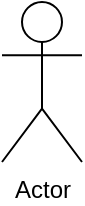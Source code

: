 <mxfile version="21.0.8" type="github"><diagram name="Página-1" id="wYkAtSD9w_JUW6EatPSG"><mxGraphModel dx="1331" dy="796" grid="1" gridSize="10" guides="1" tooltips="1" connect="1" arrows="1" fold="1" page="1" pageScale="1" pageWidth="827" pageHeight="1169" math="0" shadow="0"><root><mxCell id="0"/><mxCell id="1" parent="0"/><mxCell id="hh-LMVOpRI1jBDq2nYwH-1" value="Actor" style="shape=umlActor;verticalLabelPosition=bottom;verticalAlign=top;html=1;outlineConnect=0;" vertex="1" parent="1"><mxGeometry x="40" y="40" width="40" height="80" as="geometry"/></mxCell></root></mxGraphModel></diagram></mxfile>